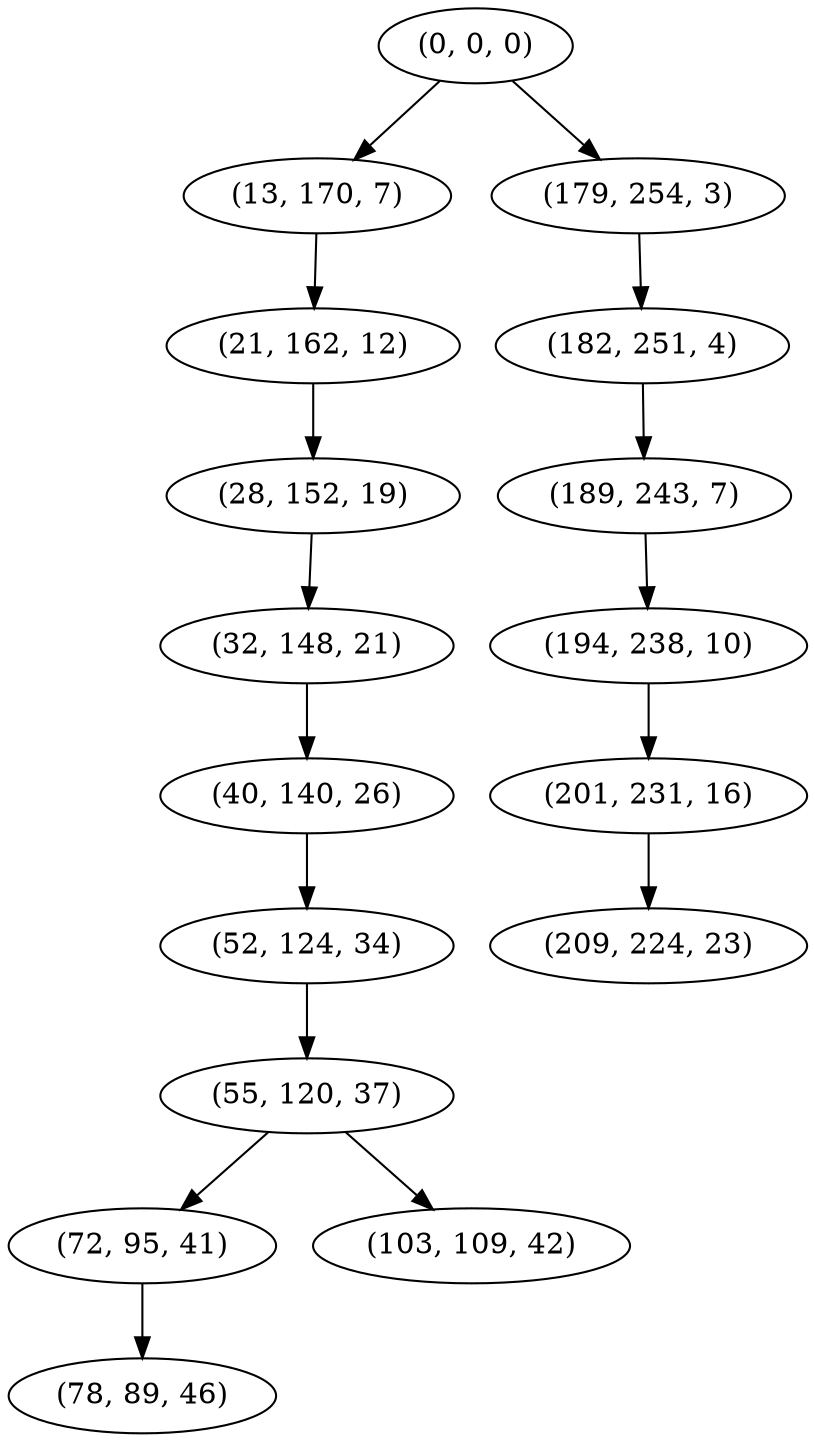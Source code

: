 digraph tree {
    "(0, 0, 0)";
    "(13, 170, 7)";
    "(21, 162, 12)";
    "(28, 152, 19)";
    "(32, 148, 21)";
    "(40, 140, 26)";
    "(52, 124, 34)";
    "(55, 120, 37)";
    "(72, 95, 41)";
    "(78, 89, 46)";
    "(103, 109, 42)";
    "(179, 254, 3)";
    "(182, 251, 4)";
    "(189, 243, 7)";
    "(194, 238, 10)";
    "(201, 231, 16)";
    "(209, 224, 23)";
    "(0, 0, 0)" -> "(13, 170, 7)";
    "(0, 0, 0)" -> "(179, 254, 3)";
    "(13, 170, 7)" -> "(21, 162, 12)";
    "(21, 162, 12)" -> "(28, 152, 19)";
    "(28, 152, 19)" -> "(32, 148, 21)";
    "(32, 148, 21)" -> "(40, 140, 26)";
    "(40, 140, 26)" -> "(52, 124, 34)";
    "(52, 124, 34)" -> "(55, 120, 37)";
    "(55, 120, 37)" -> "(72, 95, 41)";
    "(55, 120, 37)" -> "(103, 109, 42)";
    "(72, 95, 41)" -> "(78, 89, 46)";
    "(179, 254, 3)" -> "(182, 251, 4)";
    "(182, 251, 4)" -> "(189, 243, 7)";
    "(189, 243, 7)" -> "(194, 238, 10)";
    "(194, 238, 10)" -> "(201, 231, 16)";
    "(201, 231, 16)" -> "(209, 224, 23)";
}
